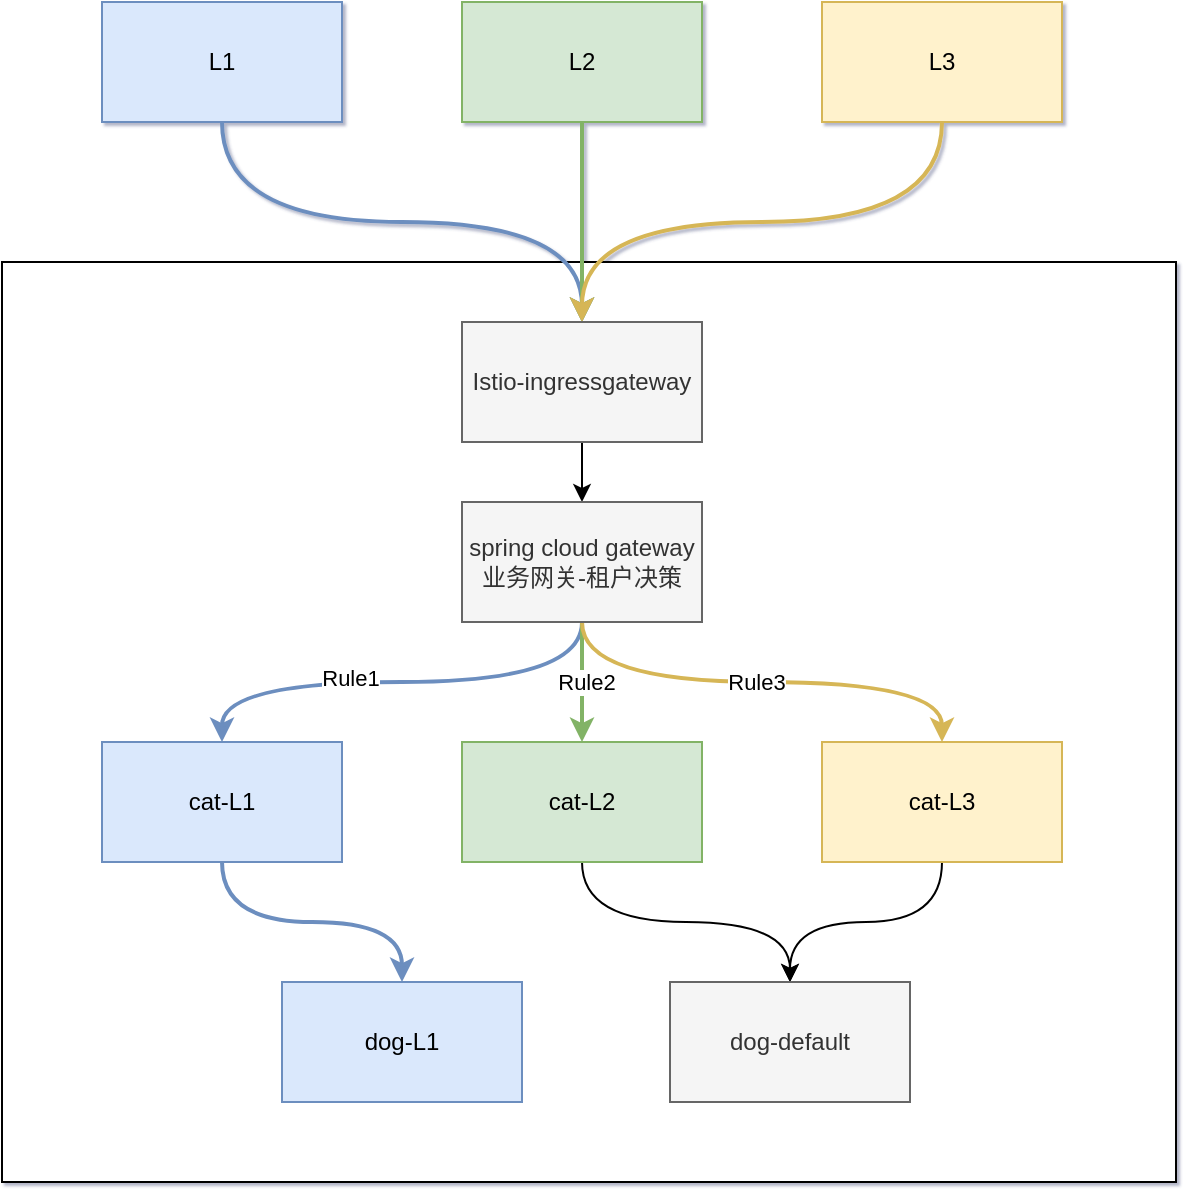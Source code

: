 <mxfile version="17.5.0" type="github">
  <diagram id="xNRLgVGnw3uNa32xC4Ke" name="第 1 页">
    <mxGraphModel dx="1141" dy="635" grid="0" gridSize="10" guides="1" tooltips="1" connect="1" arrows="1" fold="1" page="1" pageScale="1" pageWidth="827" pageHeight="1169" math="0" shadow="1">
      <root>
        <mxCell id="0" />
        <mxCell id="1" parent="0" />
        <mxCell id="x2KF9iYfZeD1TcPA4PnB-4" value="" style="rounded=0;whiteSpace=wrap;html=1;" vertex="1" parent="1">
          <mxGeometry x="80" y="240" width="587" height="460" as="geometry" />
        </mxCell>
        <mxCell id="x2KF9iYfZeD1TcPA4PnB-11" style="edgeStyle=orthogonalEdgeStyle;rounded=0;orthogonalLoop=1;jettySize=auto;html=1;entryX=0.5;entryY=0;entryDx=0;entryDy=0;curved=1;exitX=0.5;exitY=1;exitDx=0;exitDy=0;fillColor=#dae8fc;strokeColor=#6c8ebf;strokeWidth=2;" edge="1" parent="1" source="x2KF9iYfZeD1TcPA4PnB-1" target="x2KF9iYfZeD1TcPA4PnB-5">
          <mxGeometry relative="1" as="geometry" />
        </mxCell>
        <mxCell id="x2KF9iYfZeD1TcPA4PnB-1" value="L1" style="rounded=0;whiteSpace=wrap;html=1;fillColor=#dae8fc;strokeColor=#6c8ebf;" vertex="1" parent="1">
          <mxGeometry x="130" y="110" width="120" height="60" as="geometry" />
        </mxCell>
        <mxCell id="x2KF9iYfZeD1TcPA4PnB-12" style="edgeStyle=orthogonalEdgeStyle;curved=1;rounded=0;orthogonalLoop=1;jettySize=auto;html=1;entryX=0.5;entryY=0;entryDx=0;entryDy=0;fillColor=#d5e8d4;strokeColor=#82b366;strokeWidth=2;" edge="1" parent="1" source="x2KF9iYfZeD1TcPA4PnB-2" target="x2KF9iYfZeD1TcPA4PnB-5">
          <mxGeometry relative="1" as="geometry" />
        </mxCell>
        <mxCell id="x2KF9iYfZeD1TcPA4PnB-2" value="L2" style="rounded=0;whiteSpace=wrap;html=1;fillColor=#d5e8d4;strokeColor=#82b366;" vertex="1" parent="1">
          <mxGeometry x="310" y="110" width="120" height="60" as="geometry" />
        </mxCell>
        <mxCell id="x2KF9iYfZeD1TcPA4PnB-13" style="edgeStyle=orthogonalEdgeStyle;curved=1;rounded=0;orthogonalLoop=1;jettySize=auto;html=1;entryX=0.5;entryY=0;entryDx=0;entryDy=0;exitX=0.5;exitY=1;exitDx=0;exitDy=0;fillColor=#fff2cc;strokeColor=#d6b656;strokeWidth=2;" edge="1" parent="1" source="x2KF9iYfZeD1TcPA4PnB-3" target="x2KF9iYfZeD1TcPA4PnB-5">
          <mxGeometry relative="1" as="geometry" />
        </mxCell>
        <mxCell id="x2KF9iYfZeD1TcPA4PnB-3" value="L3" style="rounded=0;whiteSpace=wrap;html=1;fillColor=#fff2cc;strokeColor=#d6b656;" vertex="1" parent="1">
          <mxGeometry x="490" y="110" width="120" height="60" as="geometry" />
        </mxCell>
        <mxCell id="x2KF9iYfZeD1TcPA4PnB-14" style="edgeStyle=orthogonalEdgeStyle;curved=1;rounded=0;orthogonalLoop=1;jettySize=auto;html=1;entryX=0.5;entryY=0;entryDx=0;entryDy=0;exitX=0.5;exitY=1;exitDx=0;exitDy=0;fillColor=#dae8fc;strokeColor=#6c8ebf;strokeWidth=2;" edge="1" parent="1" source="x2KF9iYfZeD1TcPA4PnB-20" target="x2KF9iYfZeD1TcPA4PnB-6">
          <mxGeometry relative="1" as="geometry" />
        </mxCell>
        <mxCell id="x2KF9iYfZeD1TcPA4PnB-22" value="Rule1" style="edgeLabel;html=1;align=center;verticalAlign=middle;resizable=0;points=[];" vertex="1" connectable="0" parent="x2KF9iYfZeD1TcPA4PnB-14">
          <mxGeometry x="0.216" y="-2" relative="1" as="geometry">
            <mxPoint as="offset" />
          </mxGeometry>
        </mxCell>
        <mxCell id="x2KF9iYfZeD1TcPA4PnB-15" style="edgeStyle=orthogonalEdgeStyle;curved=1;rounded=0;orthogonalLoop=1;jettySize=auto;html=1;entryX=0.5;entryY=0;entryDx=0;entryDy=0;exitX=0.5;exitY=1;exitDx=0;exitDy=0;fillColor=#d5e8d4;strokeColor=#82b366;strokeWidth=2;" edge="1" parent="1" source="x2KF9iYfZeD1TcPA4PnB-20" target="x2KF9iYfZeD1TcPA4PnB-7">
          <mxGeometry relative="1" as="geometry" />
        </mxCell>
        <mxCell id="x2KF9iYfZeD1TcPA4PnB-23" value="Rule2" style="edgeLabel;html=1;align=center;verticalAlign=middle;resizable=0;points=[];" vertex="1" connectable="0" parent="x2KF9iYfZeD1TcPA4PnB-15">
          <mxGeometry x="-0.007" y="2" relative="1" as="geometry">
            <mxPoint as="offset" />
          </mxGeometry>
        </mxCell>
        <mxCell id="x2KF9iYfZeD1TcPA4PnB-16" style="edgeStyle=orthogonalEdgeStyle;curved=1;rounded=0;orthogonalLoop=1;jettySize=auto;html=1;entryX=0.5;entryY=0;entryDx=0;entryDy=0;exitX=0.5;exitY=1;exitDx=0;exitDy=0;fillColor=#fff2cc;strokeColor=#d6b656;strokeWidth=2;" edge="1" parent="1" source="x2KF9iYfZeD1TcPA4PnB-20" target="x2KF9iYfZeD1TcPA4PnB-8">
          <mxGeometry relative="1" as="geometry" />
        </mxCell>
        <mxCell id="x2KF9iYfZeD1TcPA4PnB-24" value="Rule3" style="edgeLabel;html=1;align=center;verticalAlign=middle;resizable=0;points=[];" vertex="1" connectable="0" parent="x2KF9iYfZeD1TcPA4PnB-16">
          <mxGeometry x="-0.028" relative="1" as="geometry">
            <mxPoint as="offset" />
          </mxGeometry>
        </mxCell>
        <mxCell id="x2KF9iYfZeD1TcPA4PnB-21" style="edgeStyle=orthogonalEdgeStyle;curved=1;rounded=0;orthogonalLoop=1;jettySize=auto;html=1;entryX=0.5;entryY=0;entryDx=0;entryDy=0;" edge="1" parent="1" source="x2KF9iYfZeD1TcPA4PnB-5" target="x2KF9iYfZeD1TcPA4PnB-20">
          <mxGeometry relative="1" as="geometry" />
        </mxCell>
        <mxCell id="x2KF9iYfZeD1TcPA4PnB-5" value="Istio-ingressgateway" style="rounded=0;whiteSpace=wrap;html=1;fillColor=#f5f5f5;fontColor=#333333;strokeColor=#666666;" vertex="1" parent="1">
          <mxGeometry x="310" y="270" width="120" height="60" as="geometry" />
        </mxCell>
        <mxCell id="x2KF9iYfZeD1TcPA4PnB-17" style="edgeStyle=orthogonalEdgeStyle;curved=1;rounded=0;orthogonalLoop=1;jettySize=auto;html=1;entryX=0.5;entryY=0;entryDx=0;entryDy=0;fillColor=#dae8fc;strokeColor=#6c8ebf;strokeWidth=2;" edge="1" parent="1" source="x2KF9iYfZeD1TcPA4PnB-6" target="x2KF9iYfZeD1TcPA4PnB-9">
          <mxGeometry relative="1" as="geometry" />
        </mxCell>
        <mxCell id="x2KF9iYfZeD1TcPA4PnB-6" value="cat-L1" style="rounded=0;whiteSpace=wrap;html=1;fillColor=#dae8fc;strokeColor=#6c8ebf;" vertex="1" parent="1">
          <mxGeometry x="130" y="480" width="120" height="60" as="geometry" />
        </mxCell>
        <mxCell id="x2KF9iYfZeD1TcPA4PnB-18" style="edgeStyle=orthogonalEdgeStyle;curved=1;rounded=0;orthogonalLoop=1;jettySize=auto;html=1;entryX=0.5;entryY=0;entryDx=0;entryDy=0;" edge="1" parent="1" source="x2KF9iYfZeD1TcPA4PnB-7" target="x2KF9iYfZeD1TcPA4PnB-10">
          <mxGeometry relative="1" as="geometry" />
        </mxCell>
        <mxCell id="x2KF9iYfZeD1TcPA4PnB-7" value="cat-L2" style="rounded=0;whiteSpace=wrap;html=1;fillColor=#d5e8d4;strokeColor=#82b366;" vertex="1" parent="1">
          <mxGeometry x="310" y="480" width="120" height="60" as="geometry" />
        </mxCell>
        <mxCell id="x2KF9iYfZeD1TcPA4PnB-19" style="edgeStyle=orthogonalEdgeStyle;curved=1;rounded=0;orthogonalLoop=1;jettySize=auto;html=1;entryX=0.5;entryY=0;entryDx=0;entryDy=0;" edge="1" parent="1" source="x2KF9iYfZeD1TcPA4PnB-8" target="x2KF9iYfZeD1TcPA4PnB-10">
          <mxGeometry relative="1" as="geometry" />
        </mxCell>
        <mxCell id="x2KF9iYfZeD1TcPA4PnB-8" value="cat-L3" style="rounded=0;whiteSpace=wrap;html=1;fillColor=#fff2cc;strokeColor=#d6b656;" vertex="1" parent="1">
          <mxGeometry x="490" y="480" width="120" height="60" as="geometry" />
        </mxCell>
        <mxCell id="x2KF9iYfZeD1TcPA4PnB-9" value="dog-L1" style="rounded=0;whiteSpace=wrap;html=1;fillColor=#dae8fc;strokeColor=#6c8ebf;" vertex="1" parent="1">
          <mxGeometry x="220" y="600" width="120" height="60" as="geometry" />
        </mxCell>
        <mxCell id="x2KF9iYfZeD1TcPA4PnB-10" value="dog-default" style="rounded=0;whiteSpace=wrap;html=1;fillColor=#f5f5f5;fontColor=#333333;strokeColor=#666666;" vertex="1" parent="1">
          <mxGeometry x="414" y="600" width="120" height="60" as="geometry" />
        </mxCell>
        <mxCell id="x2KF9iYfZeD1TcPA4PnB-20" value="spring cloud gateway&lt;br&gt;业务网关-租户决策" style="rounded=0;whiteSpace=wrap;html=1;fillColor=#f5f5f5;fontColor=#333333;strokeColor=#666666;" vertex="1" parent="1">
          <mxGeometry x="310" y="360" width="120" height="60" as="geometry" />
        </mxCell>
      </root>
    </mxGraphModel>
  </diagram>
</mxfile>
